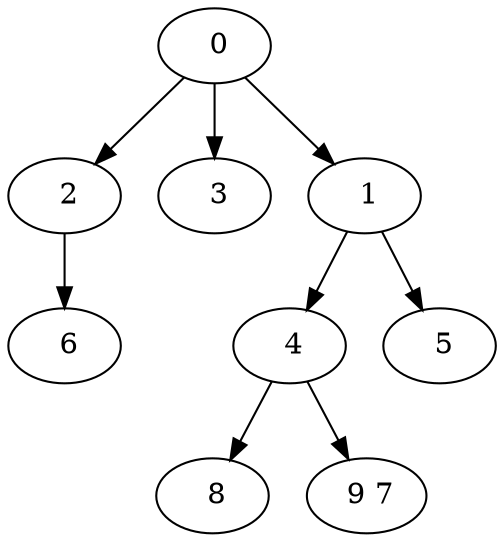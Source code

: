 digraph mytree {
" 0" -> " 2";
" 0" -> " 3";
" 0" -> " 1";
" 2" -> " 6";
" 3";
" 1" -> " 4";
" 1" -> " 5";
" 4" -> " 8";
" 4" -> " 9 7";
" 5";
" 6";
" 8";
" 9 7";
}
